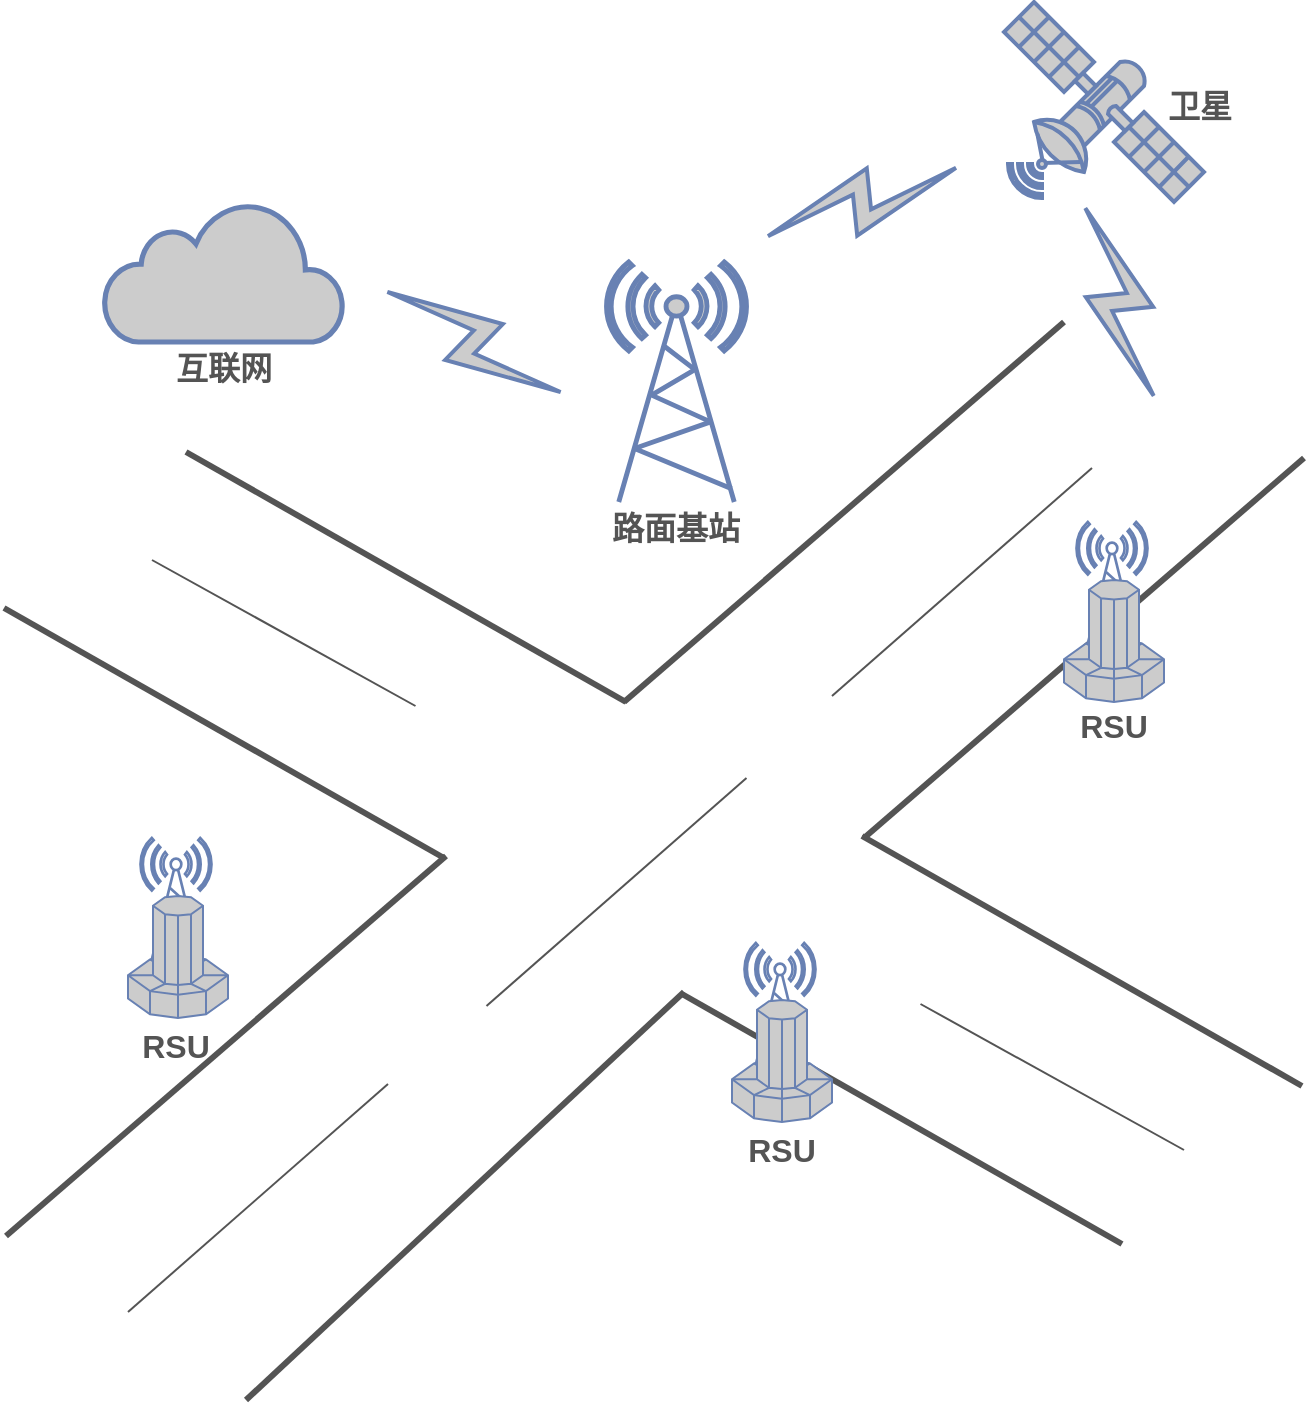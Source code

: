 <mxfile version="20.8.17" type="github">
  <diagram name="第 1 页" id="NdxWEblajsbIT6LDi7Qz">
    <mxGraphModel dx="2261" dy="1933" grid="1" gridSize="10" guides="1" tooltips="1" connect="1" arrows="1" fold="1" page="1" pageScale="1" pageWidth="827" pageHeight="1169" math="0" shadow="0">
      <root>
        <mxCell id="0" />
        <mxCell id="1" parent="0" />
        <mxCell id="Gx4qkYqsBj971IWDEv4H-24" value="" style="endArrow=none;html=1;rounded=0;strokeWidth=3;strokeColor=#545454;" edge="1" parent="1">
          <mxGeometry width="50" height="50" relative="1" as="geometry">
            <mxPoint x="559" y="621" as="sourcePoint" />
            <mxPoint x="339" y="496" as="targetPoint" />
          </mxGeometry>
        </mxCell>
        <mxCell id="Gx4qkYqsBj971IWDEv4H-1" value="" style="fontColor=#0066CC;verticalAlign=top;verticalLabelPosition=bottom;labelPosition=center;align=center;html=1;outlineConnect=0;fillColor=#CCCCCC;strokeColor=#6881B3;gradientColor=none;gradientDirection=north;strokeWidth=2;shape=mxgraph.networks.satellite;rotation=0;" vertex="1" parent="1">
          <mxGeometry x="500" width="100" height="100" as="geometry" />
        </mxCell>
        <mxCell id="Gx4qkYqsBj971IWDEv4H-2" value="" style="fontColor=#0066CC;verticalAlign=top;verticalLabelPosition=bottom;labelPosition=center;align=center;html=1;outlineConnect=0;fillColor=#CCCCCC;strokeColor=#6881B3;gradientColor=none;gradientDirection=north;strokeWidth=2;shape=mxgraph.networks.radio_tower;" vertex="1" parent="1">
          <mxGeometry x="301.25" y="130" width="70" height="120" as="geometry" />
        </mxCell>
        <mxCell id="Gx4qkYqsBj971IWDEv4H-3" value="" style="html=1;outlineConnect=0;fillColor=#CCCCCC;strokeColor=#6881B3;gradientColor=none;gradientDirection=north;strokeWidth=2;shape=mxgraph.networks.cloud;fontColor=#ffffff;" vertex="1" parent="1">
          <mxGeometry x="50" y="100" width="120" height="70" as="geometry" />
        </mxCell>
        <mxCell id="Gx4qkYqsBj971IWDEv4H-6" value="" style="fontColor=#0066CC;verticalAlign=top;verticalLabelPosition=bottom;labelPosition=center;align=center;html=1;outlineConnect=0;fillColor=default;strokeColor=#6881B3;gradientColor=none;gradientDirection=north;strokeWidth=2;shape=mxgraph.networks.radio_tower;fillStyle=auto;" vertex="1" parent="1">
          <mxGeometry x="370.25" y="470.5" width="35.5" height="71" as="geometry" />
        </mxCell>
        <mxCell id="Gx4qkYqsBj971IWDEv4H-5" value="" style="fontColor=#0066CC;verticalAlign=top;verticalLabelPosition=bottom;labelPosition=center;align=center;html=1;outlineConnect=0;fillColor=#CCCCCC;strokeColor=#6881B3;gradientColor=none;gradientDirection=north;strokeWidth=2;shape=mxgraph.networks.supercomputer;fillStyle=auto;" vertex="1" parent="1">
          <mxGeometry x="364" y="499" width="50" height="61" as="geometry" />
        </mxCell>
        <mxCell id="Gx4qkYqsBj971IWDEv4H-10" value="" style="endArrow=none;html=1;rounded=0;strokeWidth=3;strokeColor=#545454;" edge="1" parent="1">
          <mxGeometry width="50" height="50" relative="1" as="geometry">
            <mxPoint x="310" y="350" as="sourcePoint" />
            <mxPoint x="530" y="160" as="targetPoint" />
          </mxGeometry>
        </mxCell>
        <mxCell id="Gx4qkYqsBj971IWDEv4H-11" value="" style="endArrow=none;html=1;rounded=0;strokeWidth=3;strokeColor=#545454;" edge="1" parent="1">
          <mxGeometry width="50" height="50" relative="1" as="geometry">
            <mxPoint x="311" y="350" as="sourcePoint" />
            <mxPoint x="91" y="225" as="targetPoint" />
          </mxGeometry>
        </mxCell>
        <mxCell id="Gx4qkYqsBj971IWDEv4H-12" value="" style="endArrow=none;html=1;rounded=0;strokeWidth=3;strokeColor=#545454;" edge="1" parent="1">
          <mxGeometry width="50" height="50" relative="1" as="geometry">
            <mxPoint x="220" y="428" as="sourcePoint" />
            <mxPoint y="303" as="targetPoint" />
          </mxGeometry>
        </mxCell>
        <mxCell id="Gx4qkYqsBj971IWDEv4H-13" value="" style="endArrow=none;html=1;rounded=0;strokeWidth=3;strokeColor=#545454;" edge="1" parent="1">
          <mxGeometry width="50" height="50" relative="1" as="geometry">
            <mxPoint x="1" y="617" as="sourcePoint" />
            <mxPoint x="221" y="427" as="targetPoint" />
          </mxGeometry>
        </mxCell>
        <mxCell id="Gx4qkYqsBj971IWDEv4H-14" value="" style="endArrow=none;html=1;rounded=0;strokeWidth=3;strokeColor=#545454;" edge="1" parent="1">
          <mxGeometry width="50" height="50" relative="1" as="geometry">
            <mxPoint x="430" y="418" as="sourcePoint" />
            <mxPoint x="650" y="228" as="targetPoint" />
          </mxGeometry>
        </mxCell>
        <mxCell id="Gx4qkYqsBj971IWDEv4H-15" value="" style="endArrow=none;html=1;rounded=0;strokeWidth=3;strokeColor=#545454;" edge="1" parent="1">
          <mxGeometry width="50" height="50" relative="1" as="geometry">
            <mxPoint x="649" y="542" as="sourcePoint" />
            <mxPoint x="429" y="417" as="targetPoint" />
          </mxGeometry>
        </mxCell>
        <mxCell id="Gx4qkYqsBj971IWDEv4H-25" value="" style="endArrow=none;html=1;rounded=0;strokeWidth=3;strokeColor=#545454;" edge="1" parent="1">
          <mxGeometry width="50" height="50" relative="1" as="geometry">
            <mxPoint x="121" y="699" as="sourcePoint" />
            <mxPoint x="340" y="495" as="targetPoint" />
          </mxGeometry>
        </mxCell>
        <mxCell id="Gx4qkYqsBj971IWDEv4H-26" value="" style="fontColor=#0066CC;verticalAlign=top;verticalLabelPosition=bottom;labelPosition=center;align=center;html=1;outlineConnect=0;fillColor=default;strokeColor=#6881B3;gradientColor=none;gradientDirection=north;strokeWidth=2;shape=mxgraph.networks.radio_tower;fillStyle=auto;" vertex="1" parent="1">
          <mxGeometry x="68.25" y="418" width="35.5" height="71" as="geometry" />
        </mxCell>
        <mxCell id="Gx4qkYqsBj971IWDEv4H-27" value="" style="fontColor=#0066CC;verticalAlign=top;verticalLabelPosition=bottom;labelPosition=center;align=center;html=1;outlineConnect=0;fillColor=#CCCCCC;strokeColor=#6881B3;gradientColor=none;gradientDirection=north;strokeWidth=2;shape=mxgraph.networks.supercomputer;fillStyle=auto;" vertex="1" parent="1">
          <mxGeometry x="62" y="447" width="50" height="61" as="geometry" />
        </mxCell>
        <mxCell id="Gx4qkYqsBj971IWDEv4H-28" value="" style="fontColor=#0066CC;verticalAlign=top;verticalLabelPosition=bottom;labelPosition=center;align=center;html=1;outlineConnect=0;fillColor=default;strokeColor=#6881B3;gradientColor=none;gradientDirection=north;strokeWidth=2;shape=mxgraph.networks.radio_tower;fillStyle=auto;" vertex="1" parent="1">
          <mxGeometry x="536.25" y="260" width="35.5" height="71" as="geometry" />
        </mxCell>
        <mxCell id="Gx4qkYqsBj971IWDEv4H-29" value="" style="fontColor=#0066CC;verticalAlign=top;verticalLabelPosition=bottom;labelPosition=center;align=center;html=1;outlineConnect=0;fillColor=#CCCCCC;strokeColor=#6881B3;gradientColor=none;gradientDirection=north;strokeWidth=2;shape=mxgraph.networks.supercomputer;fillStyle=auto;" vertex="1" parent="1">
          <mxGeometry x="530" y="289" width="50" height="61" as="geometry" />
        </mxCell>
        <mxCell id="Gx4qkYqsBj971IWDEv4H-34" value="" style="fontColor=#0066CC;verticalAlign=top;verticalLabelPosition=bottom;labelPosition=center;align=center;html=1;outlineConnect=0;fillColor=#CCCCCC;strokeColor=#6881B3;gradientColor=none;gradientDirection=north;strokeWidth=2;shape=mxgraph.networks.comm_link;fillStyle=auto;rotation=-20;" vertex="1" parent="1">
          <mxGeometry x="542.75" y="100" width="30" height="100" as="geometry" />
        </mxCell>
        <mxCell id="Gx4qkYqsBj971IWDEv4H-35" value="" style="fontColor=#0066CC;verticalAlign=top;verticalLabelPosition=bottom;labelPosition=center;align=center;html=1;outlineConnect=0;fillColor=#CCCCCC;strokeColor=#6881B3;gradientColor=none;gradientDirection=north;strokeWidth=2;shape=mxgraph.networks.comm_link;fillStyle=auto;rotation=70;" vertex="1" parent="1">
          <mxGeometry x="414" y="50" width="30" height="100" as="geometry" />
        </mxCell>
        <mxCell id="Gx4qkYqsBj971IWDEv4H-36" value="" style="fontColor=#0066CC;verticalAlign=top;verticalLabelPosition=bottom;labelPosition=center;align=center;html=1;outlineConnect=0;fillColor=#CCCCCC;strokeColor=#6881B3;gradientColor=none;gradientDirection=north;strokeWidth=2;shape=mxgraph.networks.comm_link;fillStyle=auto;rotation=-60;" vertex="1" parent="1">
          <mxGeometry x="220" y="120" width="30" height="100" as="geometry" />
        </mxCell>
        <mxCell id="Gx4qkYqsBj971IWDEv4H-37" value="互联网" style="text;strokeColor=none;align=center;fillColor=none;html=1;verticalAlign=middle;whiteSpace=wrap;rounded=0;fontStyle=1;fontSize=16;fontColor=#545454;" vertex="1" parent="1">
          <mxGeometry x="75" y="163" width="70" height="40" as="geometry" />
        </mxCell>
        <mxCell id="Gx4qkYqsBj971IWDEv4H-38" value="路面基站" style="text;strokeColor=none;align=center;fillColor=none;html=1;verticalAlign=middle;whiteSpace=wrap;rounded=0;fontStyle=1;fontSize=16;fontColor=#545454;" vertex="1" parent="1">
          <mxGeometry x="301.25" y="243" width="70" height="40" as="geometry" />
        </mxCell>
        <mxCell id="Gx4qkYqsBj971IWDEv4H-39" value="卫星" style="text;strokeColor=none;align=center;fillColor=none;html=1;verticalAlign=middle;whiteSpace=wrap;rounded=0;fontStyle=1;fontSize=16;fontColor=#545454;" vertex="1" parent="1">
          <mxGeometry x="563" y="32" width="70" height="40" as="geometry" />
        </mxCell>
        <mxCell id="Gx4qkYqsBj971IWDEv4H-40" value="RSU" style="text;strokeColor=none;align=center;fillColor=none;html=1;verticalAlign=middle;whiteSpace=wrap;rounded=0;fontStyle=1;fontSize=16;fontColor=#545454;" vertex="1" parent="1">
          <mxGeometry x="520" y="342" width="70" height="40" as="geometry" />
        </mxCell>
        <mxCell id="Gx4qkYqsBj971IWDEv4H-41" value="RSU" style="text;strokeColor=none;align=center;fillColor=none;html=1;verticalAlign=middle;whiteSpace=wrap;rounded=0;fontStyle=1;fontSize=16;fontColor=#545454;" vertex="1" parent="1">
          <mxGeometry x="51" y="501.5" width="70" height="40" as="geometry" />
        </mxCell>
        <mxCell id="Gx4qkYqsBj971IWDEv4H-42" value="RSU" style="text;strokeColor=none;align=center;fillColor=none;html=1;verticalAlign=middle;whiteSpace=wrap;rounded=0;fontStyle=1;fontSize=16;fontColor=#545454;" vertex="1" parent="1">
          <mxGeometry x="354" y="553.5" width="70" height="40" as="geometry" />
        </mxCell>
        <mxCell id="Gx4qkYqsBj971IWDEv4H-43" value="" style="endArrow=none;html=1;rounded=0;strokeColor=#545454;" edge="1" parent="1">
          <mxGeometry width="50" height="50" relative="1" as="geometry">
            <mxPoint x="62" y="655" as="sourcePoint" />
            <mxPoint x="192" y="541" as="targetPoint" />
          </mxGeometry>
        </mxCell>
        <mxCell id="Gx4qkYqsBj971IWDEv4H-44" value="" style="endArrow=none;html=1;rounded=0;strokeColor=#545454;" edge="1" parent="1">
          <mxGeometry width="50" height="50" relative="1" as="geometry">
            <mxPoint x="241.25" y="502" as="sourcePoint" />
            <mxPoint x="371.25" y="388" as="targetPoint" />
          </mxGeometry>
        </mxCell>
        <mxCell id="Gx4qkYqsBj971IWDEv4H-45" value="" style="endArrow=none;html=1;rounded=0;strokeColor=#545454;" edge="1" parent="1">
          <mxGeometry width="50" height="50" relative="1" as="geometry">
            <mxPoint x="414" y="347" as="sourcePoint" />
            <mxPoint x="544" y="233" as="targetPoint" />
          </mxGeometry>
        </mxCell>
        <mxCell id="Gx4qkYqsBj971IWDEv4H-46" value="" style="endArrow=none;html=1;rounded=0;strokeColor=#545454;" edge="1" parent="1">
          <mxGeometry width="50" height="50" relative="1" as="geometry">
            <mxPoint x="205.75" y="352" as="sourcePoint" />
            <mxPoint x="74" y="279" as="targetPoint" />
          </mxGeometry>
        </mxCell>
        <mxCell id="Gx4qkYqsBj971IWDEv4H-47" value="" style="endArrow=none;html=1;rounded=0;strokeColor=#545454;" edge="1" parent="1">
          <mxGeometry width="50" height="50" relative="1" as="geometry">
            <mxPoint x="590" y="574" as="sourcePoint" />
            <mxPoint x="458.25" y="501" as="targetPoint" />
          </mxGeometry>
        </mxCell>
      </root>
    </mxGraphModel>
  </diagram>
</mxfile>
